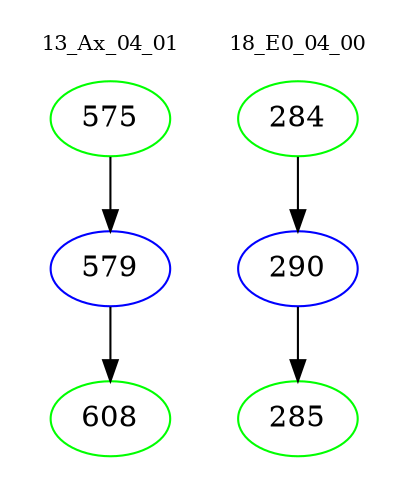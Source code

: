 digraph{
subgraph cluster_0 {
color = white
label = "13_Ax_04_01";
fontsize=10;
T0_575 [label="575", color="green"]
T0_575 -> T0_579 [color="black"]
T0_579 [label="579", color="blue"]
T0_579 -> T0_608 [color="black"]
T0_608 [label="608", color="green"]
}
subgraph cluster_1 {
color = white
label = "18_E0_04_00";
fontsize=10;
T1_284 [label="284", color="green"]
T1_284 -> T1_290 [color="black"]
T1_290 [label="290", color="blue"]
T1_290 -> T1_285 [color="black"]
T1_285 [label="285", color="green"]
}
}
